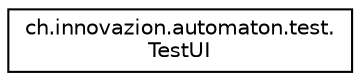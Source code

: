 digraph "Graphical Class Hierarchy"
{
 // LATEX_PDF_SIZE
  edge [fontname="Helvetica",fontsize="10",labelfontname="Helvetica",labelfontsize="10"];
  node [fontname="Helvetica",fontsize="10",shape=record];
  rankdir="LR";
  Node0 [label="ch.innovazion.automaton.test.\lTestUI",height=0.2,width=0.4,color="black", fillcolor="white", style="filled",URL="$classch_1_1innovazion_1_1automaton_1_1test_1_1_test_u_i.html",tooltip=" "];
}
